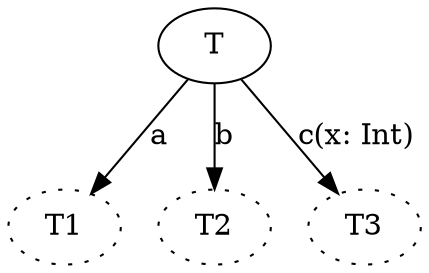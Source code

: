digraph ObjTypeTranslation {
  T -> T1 [label="a"]
  T -> T2 [label="b"]
  T -> T3 [label="c(x: Int)"]
  T1 [style=dotted]
  T2 [style=dotted]
  T3 [style=dotted]
}
